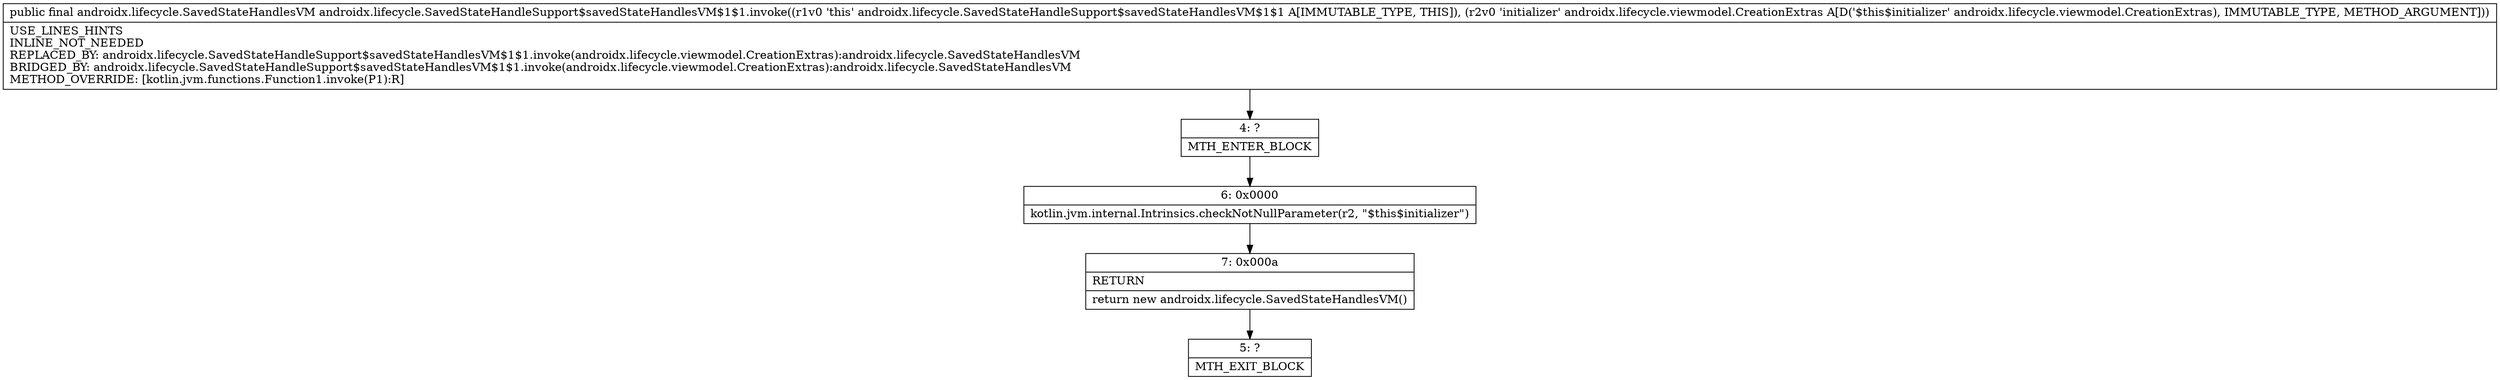 digraph "CFG forandroidx.lifecycle.SavedStateHandleSupport$savedStateHandlesVM$1$1.invoke(Landroidx\/lifecycle\/viewmodel\/CreationExtras;)Landroidx\/lifecycle\/SavedStateHandlesVM;" {
Node_4 [shape=record,label="{4\:\ ?|MTH_ENTER_BLOCK\l}"];
Node_6 [shape=record,label="{6\:\ 0x0000|kotlin.jvm.internal.Intrinsics.checkNotNullParameter(r2, \"$this$initializer\")\l}"];
Node_7 [shape=record,label="{7\:\ 0x000a|RETURN\l|return new androidx.lifecycle.SavedStateHandlesVM()\l}"];
Node_5 [shape=record,label="{5\:\ ?|MTH_EXIT_BLOCK\l}"];
MethodNode[shape=record,label="{public final androidx.lifecycle.SavedStateHandlesVM androidx.lifecycle.SavedStateHandleSupport$savedStateHandlesVM$1$1.invoke((r1v0 'this' androidx.lifecycle.SavedStateHandleSupport$savedStateHandlesVM$1$1 A[IMMUTABLE_TYPE, THIS]), (r2v0 'initializer' androidx.lifecycle.viewmodel.CreationExtras A[D('$this$initializer' androidx.lifecycle.viewmodel.CreationExtras), IMMUTABLE_TYPE, METHOD_ARGUMENT]))  | USE_LINES_HINTS\lINLINE_NOT_NEEDED\lREPLACED_BY: androidx.lifecycle.SavedStateHandleSupport$savedStateHandlesVM$1$1.invoke(androidx.lifecycle.viewmodel.CreationExtras):androidx.lifecycle.SavedStateHandlesVM\lBRIDGED_BY: androidx.lifecycle.SavedStateHandleSupport$savedStateHandlesVM$1$1.invoke(androidx.lifecycle.viewmodel.CreationExtras):androidx.lifecycle.SavedStateHandlesVM\lMETHOD_OVERRIDE: [kotlin.jvm.functions.Function1.invoke(P1):R]\l}"];
MethodNode -> Node_4;Node_4 -> Node_6;
Node_6 -> Node_7;
Node_7 -> Node_5;
}

